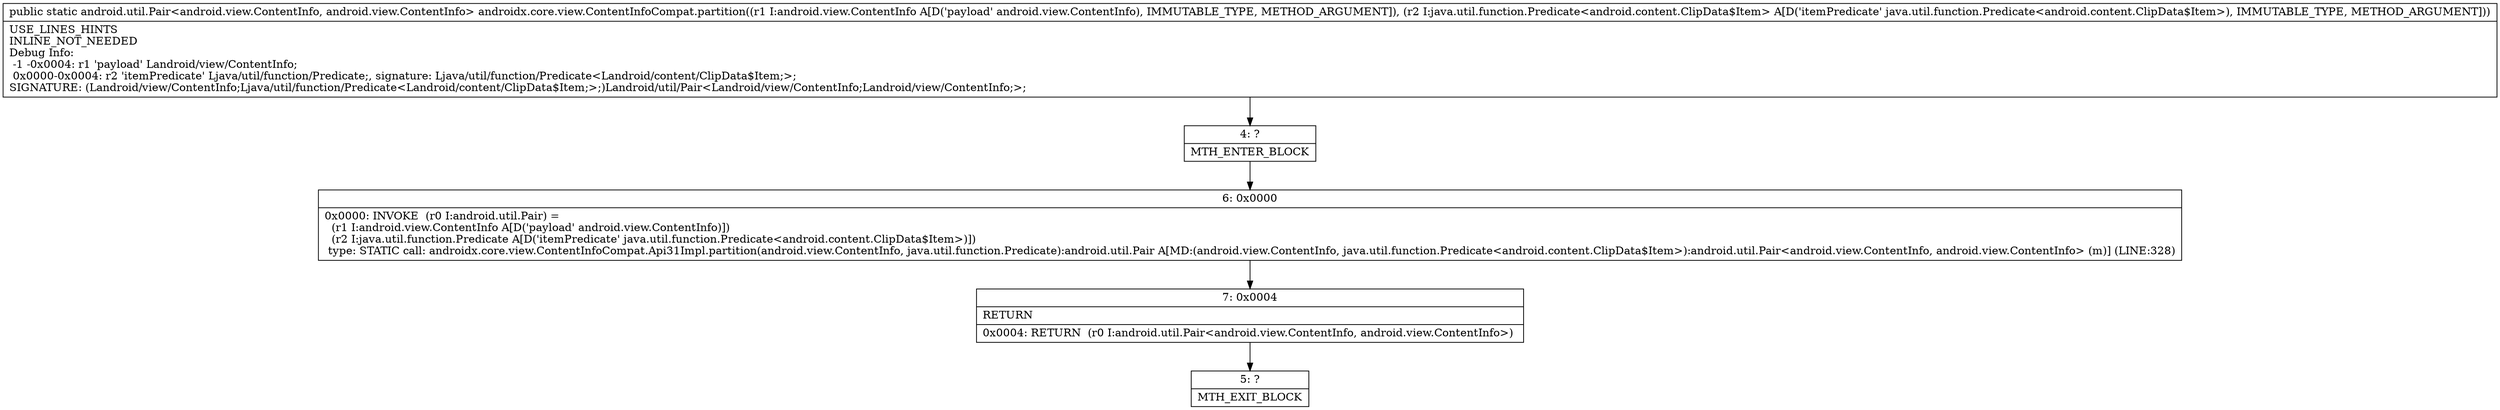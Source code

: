 digraph "CFG forandroidx.core.view.ContentInfoCompat.partition(Landroid\/view\/ContentInfo;Ljava\/util\/function\/Predicate;)Landroid\/util\/Pair;" {
Node_4 [shape=record,label="{4\:\ ?|MTH_ENTER_BLOCK\l}"];
Node_6 [shape=record,label="{6\:\ 0x0000|0x0000: INVOKE  (r0 I:android.util.Pair) = \l  (r1 I:android.view.ContentInfo A[D('payload' android.view.ContentInfo)])\l  (r2 I:java.util.function.Predicate A[D('itemPredicate' java.util.function.Predicate\<android.content.ClipData$Item\>)])\l type: STATIC call: androidx.core.view.ContentInfoCompat.Api31Impl.partition(android.view.ContentInfo, java.util.function.Predicate):android.util.Pair A[MD:(android.view.ContentInfo, java.util.function.Predicate\<android.content.ClipData$Item\>):android.util.Pair\<android.view.ContentInfo, android.view.ContentInfo\> (m)] (LINE:328)\l}"];
Node_7 [shape=record,label="{7\:\ 0x0004|RETURN\l|0x0004: RETURN  (r0 I:android.util.Pair\<android.view.ContentInfo, android.view.ContentInfo\>) \l}"];
Node_5 [shape=record,label="{5\:\ ?|MTH_EXIT_BLOCK\l}"];
MethodNode[shape=record,label="{public static android.util.Pair\<android.view.ContentInfo, android.view.ContentInfo\> androidx.core.view.ContentInfoCompat.partition((r1 I:android.view.ContentInfo A[D('payload' android.view.ContentInfo), IMMUTABLE_TYPE, METHOD_ARGUMENT]), (r2 I:java.util.function.Predicate\<android.content.ClipData$Item\> A[D('itemPredicate' java.util.function.Predicate\<android.content.ClipData$Item\>), IMMUTABLE_TYPE, METHOD_ARGUMENT]))  | USE_LINES_HINTS\lINLINE_NOT_NEEDED\lDebug Info:\l  \-1 \-0x0004: r1 'payload' Landroid\/view\/ContentInfo;\l  0x0000\-0x0004: r2 'itemPredicate' Ljava\/util\/function\/Predicate;, signature: Ljava\/util\/function\/Predicate\<Landroid\/content\/ClipData$Item;\>;\lSIGNATURE: (Landroid\/view\/ContentInfo;Ljava\/util\/function\/Predicate\<Landroid\/content\/ClipData$Item;\>;)Landroid\/util\/Pair\<Landroid\/view\/ContentInfo;Landroid\/view\/ContentInfo;\>;\l}"];
MethodNode -> Node_4;Node_4 -> Node_6;
Node_6 -> Node_7;
Node_7 -> Node_5;
}

